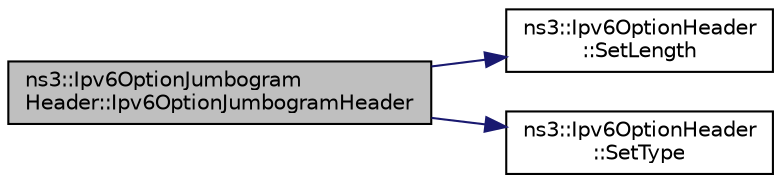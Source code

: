digraph "ns3::Ipv6OptionJumbogramHeader::Ipv6OptionJumbogramHeader"
{
 // LATEX_PDF_SIZE
  edge [fontname="Helvetica",fontsize="10",labelfontname="Helvetica",labelfontsize="10"];
  node [fontname="Helvetica",fontsize="10",shape=record];
  rankdir="LR";
  Node1 [label="ns3::Ipv6OptionJumbogram\lHeader::Ipv6OptionJumbogramHeader",height=0.2,width=0.4,color="black", fillcolor="grey75", style="filled", fontcolor="black",tooltip="Constructor."];
  Node1 -> Node2 [color="midnightblue",fontsize="10",style="solid",fontname="Helvetica"];
  Node2 [label="ns3::Ipv6OptionHeader\l::SetLength",height=0.2,width=0.4,color="black", fillcolor="white", style="filled",URL="$classns3_1_1_ipv6_option_header.html#a20e4f120d7fc70d2beb9d02bf6101a26",tooltip="Set the option length."];
  Node1 -> Node3 [color="midnightblue",fontsize="10",style="solid",fontname="Helvetica"];
  Node3 [label="ns3::Ipv6OptionHeader\l::SetType",height=0.2,width=0.4,color="black", fillcolor="white", style="filled",URL="$classns3_1_1_ipv6_option_header.html#a22afaaf64c3fcad433ea7a613c47d4a7",tooltip="Set the type of the option."];
}
